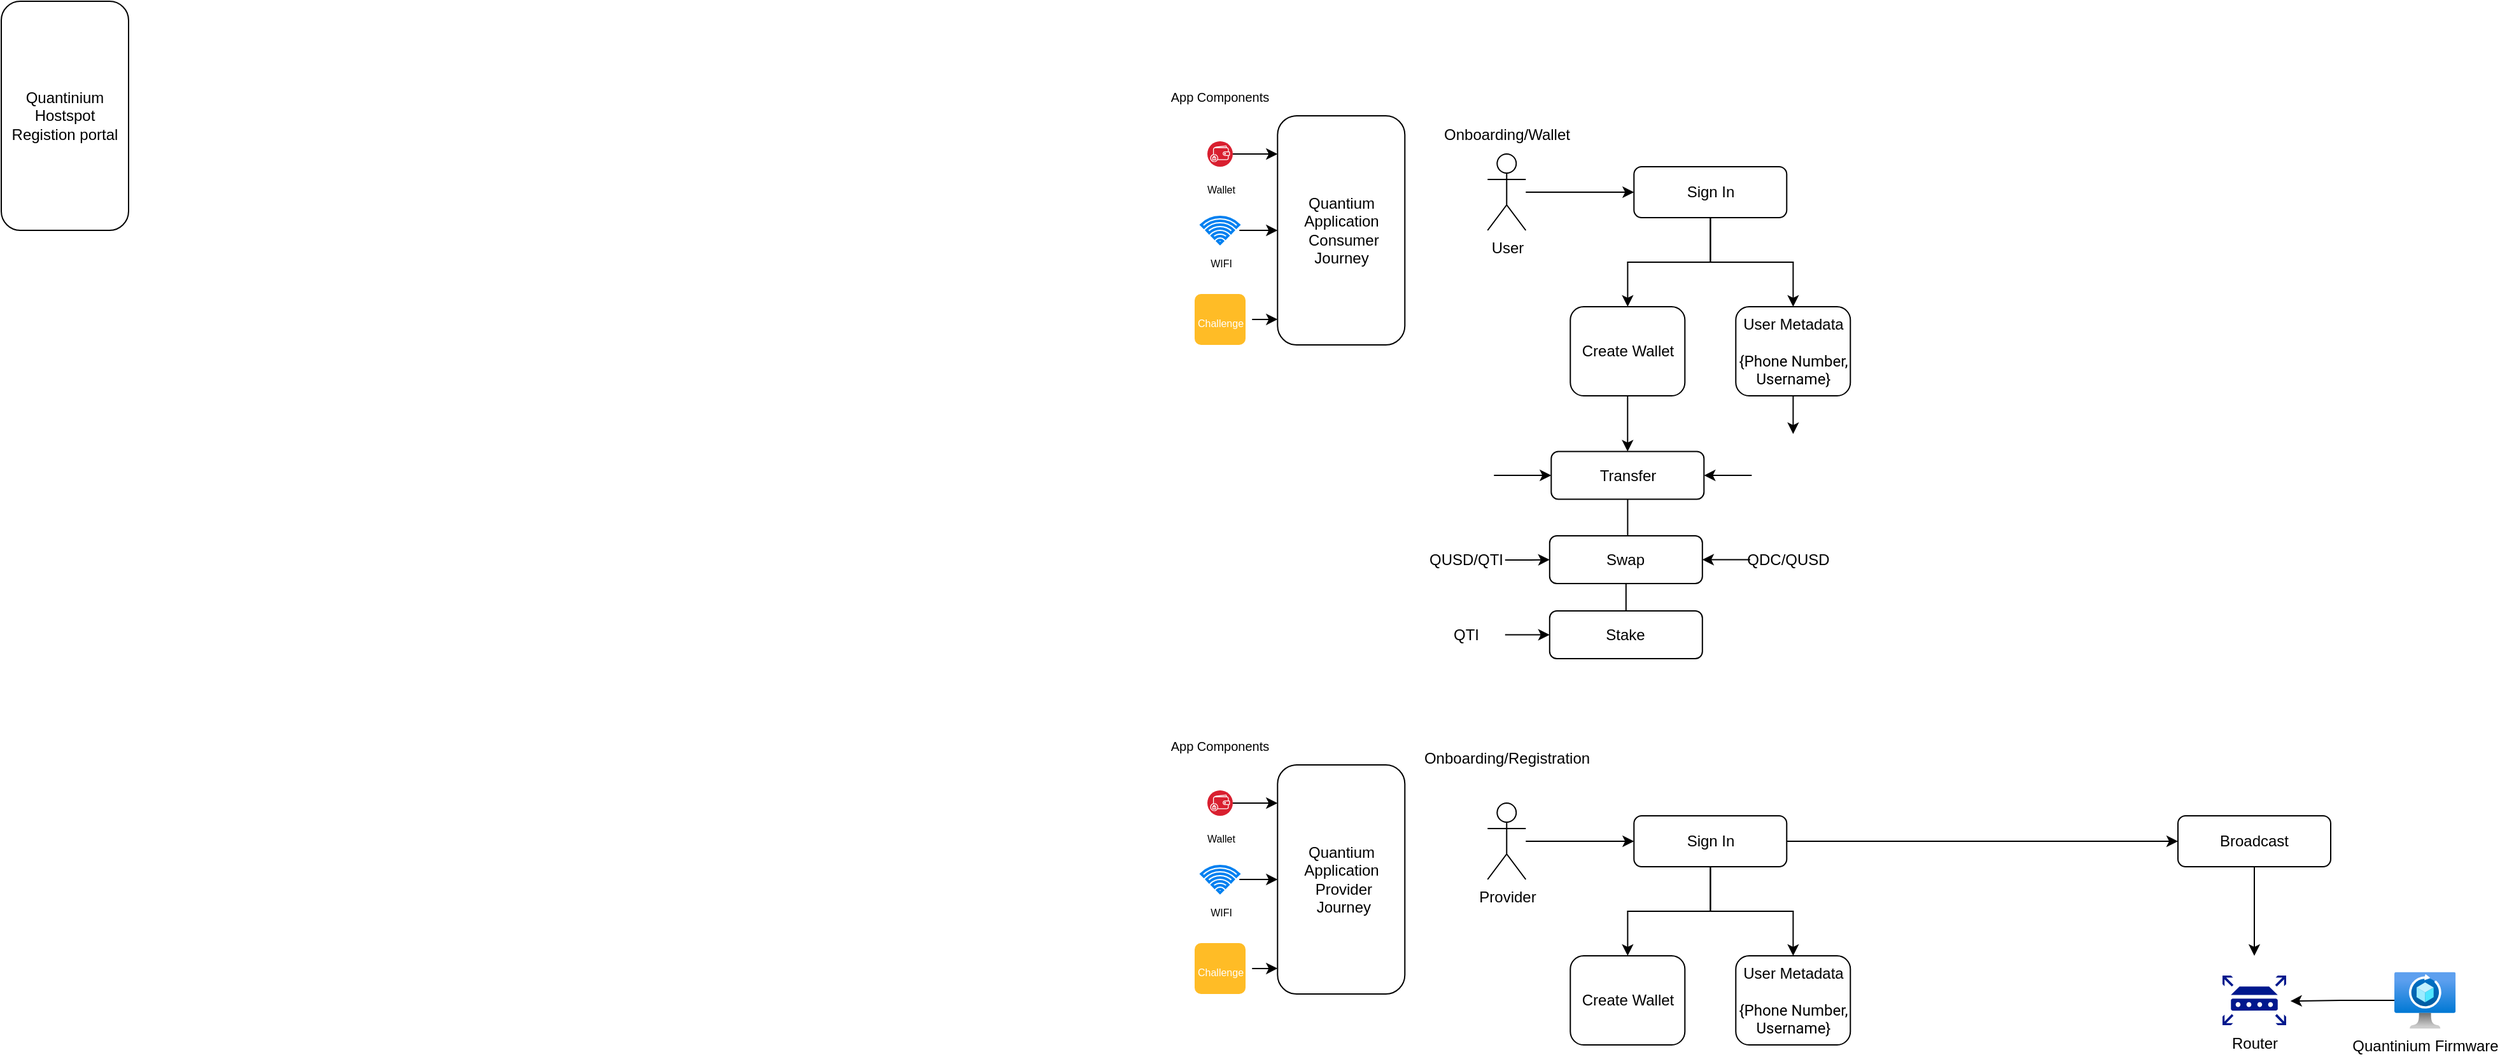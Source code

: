 <mxfile version="24.8.0">
  <diagram name="Page-1" id="w2wgUixRn5SNA8yjD89T">
    <mxGraphModel dx="1863" dy="500" grid="1" gridSize="10" guides="1" tooltips="1" connect="1" arrows="1" fold="1" page="1" pageScale="1" pageWidth="850" pageHeight="1100" math="0" shadow="0">
      <root>
        <mxCell id="0" />
        <mxCell id="1" parent="0" />
        <mxCell id="xLCkrp8KcXFFq_XhmdWr-1" value="Quantium&lt;div&gt;Application&lt;/div&gt;&lt;div&gt;&amp;nbsp;Consumer Journey&lt;br&gt;&lt;/div&gt;" style="rounded=1;whiteSpace=wrap;html=1;" vertex="1" parent="1">
          <mxGeometry x="182.65" y="180" width="100" height="180" as="geometry" />
        </mxCell>
        <mxCell id="xLCkrp8KcXFFq_XhmdWr-2" value="Quantinium Hostspot Registion portal" style="rounded=1;whiteSpace=wrap;html=1;" vertex="1" parent="1">
          <mxGeometry x="-820" y="90" width="100" height="180" as="geometry" />
        </mxCell>
        <mxCell id="xLCkrp8KcXFFq_XhmdWr-3" value="Onboarding/Wallet" style="text;html=1;align=center;verticalAlign=middle;whiteSpace=wrap;rounded=0;" vertex="1" parent="1">
          <mxGeometry x="332.65" y="180" width="60" height="30" as="geometry" />
        </mxCell>
        <mxCell id="xLCkrp8KcXFFq_XhmdWr-8" value="" style="edgeStyle=orthogonalEdgeStyle;rounded=0;orthogonalLoop=1;jettySize=auto;html=1;" edge="1" parent="1" source="xLCkrp8KcXFFq_XhmdWr-4">
          <mxGeometry relative="1" as="geometry">
            <mxPoint x="462.65" y="240" as="targetPoint" />
          </mxGeometry>
        </mxCell>
        <mxCell id="xLCkrp8KcXFFq_XhmdWr-4" value="User" style="shape=umlActor;verticalLabelPosition=bottom;verticalAlign=top;html=1;outlineConnect=0;" vertex="1" parent="1">
          <mxGeometry x="347.65" y="210" width="30" height="60" as="geometry" />
        </mxCell>
        <mxCell id="xLCkrp8KcXFFq_XhmdWr-11" value="" style="edgeStyle=orthogonalEdgeStyle;rounded=0;orthogonalLoop=1;jettySize=auto;html=1;" edge="1" parent="1" source="xLCkrp8KcXFFq_XhmdWr-9" target="xLCkrp8KcXFFq_XhmdWr-10">
          <mxGeometry relative="1" as="geometry" />
        </mxCell>
        <mxCell id="xLCkrp8KcXFFq_XhmdWr-13" style="edgeStyle=orthogonalEdgeStyle;rounded=0;orthogonalLoop=1;jettySize=auto;html=1;" edge="1" parent="1" source="xLCkrp8KcXFFq_XhmdWr-9" target="xLCkrp8KcXFFq_XhmdWr-12">
          <mxGeometry relative="1" as="geometry" />
        </mxCell>
        <mxCell id="xLCkrp8KcXFFq_XhmdWr-9" value="Sign In" style="rounded=1;whiteSpace=wrap;html=1;" vertex="1" parent="1">
          <mxGeometry x="462.65" y="220" width="120" height="40" as="geometry" />
        </mxCell>
        <mxCell id="xLCkrp8KcXFFq_XhmdWr-26" value="" style="edgeStyle=orthogonalEdgeStyle;rounded=0;orthogonalLoop=1;jettySize=auto;html=1;" edge="1" parent="1" source="xLCkrp8KcXFFq_XhmdWr-10" target="xLCkrp8KcXFFq_XhmdWr-25">
          <mxGeometry relative="1" as="geometry" />
        </mxCell>
        <mxCell id="xLCkrp8KcXFFq_XhmdWr-10" value="Create Wallet" style="rounded=1;whiteSpace=wrap;html=1;" vertex="1" parent="1">
          <mxGeometry x="412.65" y="330" width="90" height="70" as="geometry" />
        </mxCell>
        <mxCell id="xLCkrp8KcXFFq_XhmdWr-24" value="" style="edgeStyle=orthogonalEdgeStyle;rounded=0;orthogonalLoop=1;jettySize=auto;html=1;" edge="1" parent="1" source="xLCkrp8KcXFFq_XhmdWr-12" target="xLCkrp8KcXFFq_XhmdWr-23">
          <mxGeometry relative="1" as="geometry" />
        </mxCell>
        <mxCell id="xLCkrp8KcXFFq_XhmdWr-12" value="User Metadata&lt;br&gt;&lt;div&gt;&lt;span style=&quot;font-size: 9pt; font-family: Roboto;&quot;&gt;&lt;br&gt;{Phone Number, Username}&lt;/span&gt;&lt;/div&gt;" style="rounded=1;whiteSpace=wrap;html=1;" vertex="1" parent="1">
          <mxGeometry x="542.65" y="330" width="90" height="70" as="geometry" />
        </mxCell>
        <mxCell id="xLCkrp8KcXFFq_XhmdWr-20" value="" style="edgeStyle=orthogonalEdgeStyle;rounded=0;orthogonalLoop=1;jettySize=auto;html=1;" edge="1" parent="1" source="xLCkrp8KcXFFq_XhmdWr-14" target="xLCkrp8KcXFFq_XhmdWr-1">
          <mxGeometry relative="1" as="geometry">
            <Array as="points">
              <mxPoint x="162.65" y="210" />
              <mxPoint x="162.65" y="210" />
            </Array>
          </mxGeometry>
        </mxCell>
        <mxCell id="xLCkrp8KcXFFq_XhmdWr-14" value="&lt;font style=&quot;font-size: 8px;&quot; color=&quot;#000000&quot;&gt;Wallet&lt;/font&gt;" style="image;aspect=fixed;perimeter=ellipsePerimeter;html=1;align=center;shadow=0;dashed=0;fontColor=#4277BB;labelBackgroundColor=default;fontSize=12;spacingTop=3;image=img/lib/ibm/blockchain/wallet.svg;" vertex="1" parent="1">
          <mxGeometry x="127.5" y="200" width="20" height="20" as="geometry" />
        </mxCell>
        <mxCell id="xLCkrp8KcXFFq_XhmdWr-15" value="&lt;font style=&quot;font-size: 8px;&quot;&gt;WIFI&lt;/font&gt;" style="html=1;verticalLabelPosition=bottom;align=center;labelBackgroundColor=#ffffff;verticalAlign=top;strokeWidth=2;strokeColor=#0080F0;shadow=0;dashed=0;shape=mxgraph.ios7.icons.wifi;pointerEvents=1" vertex="1" parent="1">
          <mxGeometry x="122.65" y="259.5" width="29.7" height="21" as="geometry" />
        </mxCell>
        <mxCell id="xLCkrp8KcXFFq_XhmdWr-18" value="&lt;font style=&quot;font-size: 8px;&quot;&gt;Challenge&lt;/font&gt;" style="html=1;shadow=0;dashed=0;shape=mxgraph.bootstrap.rrect;rSize=5;strokeColor=none;strokeWidth=1;fillColor=#FFBC26;fontColor=#FFFFFF;whiteSpace=wrap;align=center;verticalAlign=middle;spacingLeft=0;fontStyle=0;fontSize=16;spacing=5;" vertex="1" parent="1">
          <mxGeometry x="117.5" y="320" width="40" height="40" as="geometry" />
        </mxCell>
        <mxCell id="xLCkrp8KcXFFq_XhmdWr-19" value="&lt;font style=&quot;font-size: 10px;&quot;&gt;App Components&lt;/font&gt;" style="text;html=1;align=center;verticalAlign=middle;whiteSpace=wrap;rounded=0;" vertex="1" parent="1">
          <mxGeometry x="90" y="150" width="95" height="30" as="geometry" />
        </mxCell>
        <mxCell id="xLCkrp8KcXFFq_XhmdWr-21" value="" style="edgeStyle=orthogonalEdgeStyle;rounded=0;orthogonalLoop=1;jettySize=auto;html=1;" edge="1" parent="1">
          <mxGeometry relative="1" as="geometry">
            <mxPoint x="152.65" y="270" as="sourcePoint" />
            <mxPoint x="182.65" y="270" as="targetPoint" />
            <Array as="points">
              <mxPoint x="162.65" y="270" />
              <mxPoint x="162.65" y="270" />
            </Array>
          </mxGeometry>
        </mxCell>
        <mxCell id="xLCkrp8KcXFFq_XhmdWr-22" value="" style="edgeStyle=orthogonalEdgeStyle;rounded=0;orthogonalLoop=1;jettySize=auto;html=1;" edge="1" parent="1">
          <mxGeometry relative="1" as="geometry">
            <mxPoint x="162.65" y="340" as="sourcePoint" />
            <mxPoint x="182.65" y="339.92" as="targetPoint" />
            <Array as="points">
              <mxPoint x="162.65" y="339.92" />
              <mxPoint x="162.65" y="339.92" />
            </Array>
          </mxGeometry>
        </mxCell>
        <mxCell id="xLCkrp8KcXFFq_XhmdWr-27" value="" style="edgeStyle=orthogonalEdgeStyle;rounded=0;orthogonalLoop=1;jettySize=auto;html=1;" edge="1" parent="1" source="xLCkrp8KcXFFq_XhmdWr-23" target="xLCkrp8KcXFFq_XhmdWr-25">
          <mxGeometry relative="1" as="geometry" />
        </mxCell>
        <mxCell id="xLCkrp8KcXFFq_XhmdWr-23" value="" style="shape=image;html=1;verticalAlign=top;verticalLabelPosition=bottom;labelBackgroundColor=#ffffff;imageAspect=0;aspect=fixed;image=https://cdn1.iconfinder.com/data/icons/unicons-line-vol-5/24/qrcode-scan-128.png" vertex="1" parent="1">
          <mxGeometry x="555.15" y="430" width="65" height="65" as="geometry" />
        </mxCell>
        <mxCell id="xLCkrp8KcXFFq_XhmdWr-41" value="" style="edgeStyle=orthogonalEdgeStyle;rounded=0;orthogonalLoop=1;jettySize=auto;html=1;endArrow=none;endFill=0;" edge="1" parent="1" source="xLCkrp8KcXFFq_XhmdWr-25" target="xLCkrp8KcXFFq_XhmdWr-32">
          <mxGeometry relative="1" as="geometry" />
        </mxCell>
        <mxCell id="xLCkrp8KcXFFq_XhmdWr-25" value="Transfer" style="whiteSpace=wrap;html=1;rounded=1;" vertex="1" parent="1">
          <mxGeometry x="397.65" y="443.75" width="120" height="37.5" as="geometry" />
        </mxCell>
        <mxCell id="xLCkrp8KcXFFq_XhmdWr-30" value="" style="edgeStyle=orthogonalEdgeStyle;rounded=0;orthogonalLoop=1;jettySize=auto;html=1;" edge="1" parent="1" source="xLCkrp8KcXFFq_XhmdWr-29" target="xLCkrp8KcXFFq_XhmdWr-25">
          <mxGeometry relative="1" as="geometry" />
        </mxCell>
        <mxCell id="xLCkrp8KcXFFq_XhmdWr-29" value="" style="shape=image;html=1;verticalAlign=top;verticalLabelPosition=bottom;labelBackgroundColor=#ffffff;imageAspect=0;aspect=fixed;image=https://cdn1.iconfinder.com/data/icons/smartphone-signal-5g-trading/64/Smartphone_NFC-128.png" vertex="1" parent="1">
          <mxGeometry x="312.65" y="442.5" width="40" height="40" as="geometry" />
        </mxCell>
        <mxCell id="xLCkrp8KcXFFq_XhmdWr-31" value="Swap" style="whiteSpace=wrap;html=1;rounded=1;" vertex="1" parent="1">
          <mxGeometry x="396.4" y="510" width="120" height="37.5" as="geometry" />
        </mxCell>
        <mxCell id="xLCkrp8KcXFFq_XhmdWr-32" value="Stake" style="whiteSpace=wrap;html=1;rounded=1;" vertex="1" parent="1">
          <mxGeometry x="396.4" y="569" width="120" height="37.5" as="geometry" />
        </mxCell>
        <mxCell id="xLCkrp8KcXFFq_XhmdWr-37" value="" style="edgeStyle=orthogonalEdgeStyle;rounded=0;orthogonalLoop=1;jettySize=auto;html=1;" edge="1" parent="1" source="xLCkrp8KcXFFq_XhmdWr-33" target="xLCkrp8KcXFFq_XhmdWr-32">
          <mxGeometry relative="1" as="geometry" />
        </mxCell>
        <mxCell id="xLCkrp8KcXFFq_XhmdWr-33" value="QTI" style="text;html=1;align=center;verticalAlign=middle;whiteSpace=wrap;rounded=0;" vertex="1" parent="1">
          <mxGeometry x="301.4" y="572.75" width="60" height="30" as="geometry" />
        </mxCell>
        <mxCell id="xLCkrp8KcXFFq_XhmdWr-39" style="edgeStyle=orthogonalEdgeStyle;rounded=0;orthogonalLoop=1;jettySize=auto;html=1;entryX=0;entryY=0.5;entryDx=0;entryDy=0;" edge="1" parent="1" source="xLCkrp8KcXFFq_XhmdWr-34" target="xLCkrp8KcXFFq_XhmdWr-31">
          <mxGeometry relative="1" as="geometry" />
        </mxCell>
        <mxCell id="xLCkrp8KcXFFq_XhmdWr-34" value="QUSD/QTI" style="text;html=1;align=center;verticalAlign=middle;whiteSpace=wrap;rounded=0;" vertex="1" parent="1">
          <mxGeometry x="301.4" y="514" width="60" height="30" as="geometry" />
        </mxCell>
        <mxCell id="xLCkrp8KcXFFq_XhmdWr-40" style="edgeStyle=orthogonalEdgeStyle;rounded=0;orthogonalLoop=1;jettySize=auto;html=1;entryX=1;entryY=0.5;entryDx=0;entryDy=0;" edge="1" parent="1" source="xLCkrp8KcXFFq_XhmdWr-35" target="xLCkrp8KcXFFq_XhmdWr-31">
          <mxGeometry relative="1" as="geometry" />
        </mxCell>
        <mxCell id="xLCkrp8KcXFFq_XhmdWr-35" value="QDC/QUSD" style="text;html=1;align=center;verticalAlign=middle;whiteSpace=wrap;rounded=0;" vertex="1" parent="1">
          <mxGeometry x="553.9" y="513.75" width="60" height="30" as="geometry" />
        </mxCell>
        <mxCell id="xLCkrp8KcXFFq_XhmdWr-43" value="Quantium&lt;div&gt;Application&lt;/div&gt;&lt;div&gt;&amp;nbsp;Provider&lt;br&gt;&amp;nbsp;Journey&lt;br&gt;&lt;/div&gt;" style="rounded=1;whiteSpace=wrap;html=1;" vertex="1" parent="1">
          <mxGeometry x="182.65" y="690" width="100" height="180" as="geometry" />
        </mxCell>
        <mxCell id="xLCkrp8KcXFFq_XhmdWr-44" value="" style="edgeStyle=orthogonalEdgeStyle;rounded=0;orthogonalLoop=1;jettySize=auto;html=1;" edge="1" parent="1" source="xLCkrp8KcXFFq_XhmdWr-45" target="xLCkrp8KcXFFq_XhmdWr-43">
          <mxGeometry relative="1" as="geometry">
            <Array as="points">
              <mxPoint x="162.65" y="720" />
              <mxPoint x="162.65" y="720" />
            </Array>
          </mxGeometry>
        </mxCell>
        <mxCell id="xLCkrp8KcXFFq_XhmdWr-45" value="&lt;font style=&quot;font-size: 8px;&quot; color=&quot;#000000&quot;&gt;Wallet&lt;/font&gt;" style="image;aspect=fixed;perimeter=ellipsePerimeter;html=1;align=center;shadow=0;dashed=0;fontColor=#4277BB;labelBackgroundColor=default;fontSize=12;spacingTop=3;image=img/lib/ibm/blockchain/wallet.svg;" vertex="1" parent="1">
          <mxGeometry x="127.5" y="710" width="20" height="20" as="geometry" />
        </mxCell>
        <mxCell id="xLCkrp8KcXFFq_XhmdWr-46" value="&lt;font style=&quot;font-size: 8px;&quot;&gt;WIFI&lt;/font&gt;" style="html=1;verticalLabelPosition=bottom;align=center;labelBackgroundColor=#ffffff;verticalAlign=top;strokeWidth=2;strokeColor=#0080F0;shadow=0;dashed=0;shape=mxgraph.ios7.icons.wifi;pointerEvents=1" vertex="1" parent="1">
          <mxGeometry x="122.65" y="769.5" width="29.7" height="21" as="geometry" />
        </mxCell>
        <mxCell id="xLCkrp8KcXFFq_XhmdWr-47" value="&lt;font style=&quot;font-size: 8px;&quot;&gt;Challenge&lt;/font&gt;" style="html=1;shadow=0;dashed=0;shape=mxgraph.bootstrap.rrect;rSize=5;strokeColor=none;strokeWidth=1;fillColor=#FFBC26;fontColor=#FFFFFF;whiteSpace=wrap;align=center;verticalAlign=middle;spacingLeft=0;fontStyle=0;fontSize=16;spacing=5;" vertex="1" parent="1">
          <mxGeometry x="117.5" y="830" width="40" height="40" as="geometry" />
        </mxCell>
        <mxCell id="xLCkrp8KcXFFq_XhmdWr-48" value="&lt;font style=&quot;font-size: 10px;&quot;&gt;App Components&lt;/font&gt;" style="text;html=1;align=center;verticalAlign=middle;whiteSpace=wrap;rounded=0;" vertex="1" parent="1">
          <mxGeometry x="90" y="660" width="95" height="30" as="geometry" />
        </mxCell>
        <mxCell id="xLCkrp8KcXFFq_XhmdWr-49" value="" style="edgeStyle=orthogonalEdgeStyle;rounded=0;orthogonalLoop=1;jettySize=auto;html=1;" edge="1" parent="1">
          <mxGeometry relative="1" as="geometry">
            <mxPoint x="152.65" y="780" as="sourcePoint" />
            <mxPoint x="182.65" y="780" as="targetPoint" />
            <Array as="points">
              <mxPoint x="162.65" y="780" />
              <mxPoint x="162.65" y="780" />
            </Array>
          </mxGeometry>
        </mxCell>
        <mxCell id="xLCkrp8KcXFFq_XhmdWr-50" value="" style="edgeStyle=orthogonalEdgeStyle;rounded=0;orthogonalLoop=1;jettySize=auto;html=1;" edge="1" parent="1">
          <mxGeometry relative="1" as="geometry">
            <mxPoint x="162.65" y="850" as="sourcePoint" />
            <mxPoint x="182.65" y="849.92" as="targetPoint" />
            <Array as="points">
              <mxPoint x="162.65" y="849.92" />
              <mxPoint x="162.65" y="849.92" />
            </Array>
          </mxGeometry>
        </mxCell>
        <mxCell id="xLCkrp8KcXFFq_XhmdWr-58" value="" style="edgeStyle=orthogonalEdgeStyle;rounded=0;orthogonalLoop=1;jettySize=auto;html=1;" edge="1" parent="1" source="xLCkrp8KcXFFq_XhmdWr-51" target="xLCkrp8KcXFFq_XhmdWr-55">
          <mxGeometry relative="1" as="geometry" />
        </mxCell>
        <mxCell id="xLCkrp8KcXFFq_XhmdWr-51" value="Provider" style="shape=umlActor;verticalLabelPosition=bottom;verticalAlign=top;html=1;outlineConnect=0;" vertex="1" parent="1">
          <mxGeometry x="347.65" y="720" width="30" height="60" as="geometry" />
        </mxCell>
        <mxCell id="xLCkrp8KcXFFq_XhmdWr-52" value="Onboarding/Registration" style="text;html=1;align=center;verticalAlign=middle;whiteSpace=wrap;rounded=0;" vertex="1" parent="1">
          <mxGeometry x="332.65" y="670" width="60" height="30" as="geometry" />
        </mxCell>
        <mxCell id="xLCkrp8KcXFFq_XhmdWr-53" value="" style="edgeStyle=orthogonalEdgeStyle;rounded=0;orthogonalLoop=1;jettySize=auto;html=1;" edge="1" parent="1" source="xLCkrp8KcXFFq_XhmdWr-55" target="xLCkrp8KcXFFq_XhmdWr-56">
          <mxGeometry relative="1" as="geometry" />
        </mxCell>
        <mxCell id="xLCkrp8KcXFFq_XhmdWr-54" style="edgeStyle=orthogonalEdgeStyle;rounded=0;orthogonalLoop=1;jettySize=auto;html=1;" edge="1" parent="1" source="xLCkrp8KcXFFq_XhmdWr-55" target="xLCkrp8KcXFFq_XhmdWr-57">
          <mxGeometry relative="1" as="geometry" />
        </mxCell>
        <mxCell id="xLCkrp8KcXFFq_XhmdWr-62" style="edgeStyle=orthogonalEdgeStyle;rounded=0;orthogonalLoop=1;jettySize=auto;html=1;entryX=0;entryY=0.5;entryDx=0;entryDy=0;" edge="1" parent="1" source="xLCkrp8KcXFFq_XhmdWr-55" target="xLCkrp8KcXFFq_XhmdWr-60">
          <mxGeometry relative="1" as="geometry" />
        </mxCell>
        <mxCell id="xLCkrp8KcXFFq_XhmdWr-55" value="Sign In" style="rounded=1;whiteSpace=wrap;html=1;" vertex="1" parent="1">
          <mxGeometry x="462.65" y="730" width="120" height="40" as="geometry" />
        </mxCell>
        <mxCell id="xLCkrp8KcXFFq_XhmdWr-56" value="Create Wallet" style="rounded=1;whiteSpace=wrap;html=1;" vertex="1" parent="1">
          <mxGeometry x="412.65" y="840" width="90" height="70" as="geometry" />
        </mxCell>
        <mxCell id="xLCkrp8KcXFFq_XhmdWr-57" value="User Metadata&lt;br&gt;&lt;div&gt;&lt;span style=&quot;font-size: 9pt; font-family: Roboto;&quot;&gt;&lt;br&gt;{Phone Number, Username}&lt;/span&gt;&lt;/div&gt;" style="rounded=1;whiteSpace=wrap;html=1;" vertex="1" parent="1">
          <mxGeometry x="542.65" y="840" width="90" height="70" as="geometry" />
        </mxCell>
        <mxCell id="xLCkrp8KcXFFq_XhmdWr-63" style="edgeStyle=orthogonalEdgeStyle;rounded=0;orthogonalLoop=1;jettySize=auto;html=1;" edge="1" parent="1" source="xLCkrp8KcXFFq_XhmdWr-60">
          <mxGeometry relative="1" as="geometry">
            <mxPoint x="950" y="840" as="targetPoint" />
          </mxGeometry>
        </mxCell>
        <mxCell id="xLCkrp8KcXFFq_XhmdWr-60" value="Broadcast" style="rounded=1;whiteSpace=wrap;html=1;" vertex="1" parent="1">
          <mxGeometry x="890" y="730" width="120" height="40" as="geometry" />
        </mxCell>
        <mxCell id="xLCkrp8KcXFFq_XhmdWr-64" value="Router" style="sketch=0;aspect=fixed;pointerEvents=1;shadow=0;dashed=0;html=1;strokeColor=none;labelPosition=center;verticalLabelPosition=bottom;verticalAlign=top;align=center;fillColor=#00188D;shape=mxgraph.mscae.enterprise.router" vertex="1" parent="1">
          <mxGeometry x="925" y="855.5" width="50" height="39" as="geometry" />
        </mxCell>
        <mxCell id="xLCkrp8KcXFFq_XhmdWr-66" value="Quantinium Firmware" style="image;aspect=fixed;html=1;points=[];align=center;fontSize=12;image=img/lib/azure2/networking/Spot_VM.svg;" vertex="1" parent="1">
          <mxGeometry x="1060" y="852.75" width="48.18" height="44.5" as="geometry" />
        </mxCell>
        <mxCell id="xLCkrp8KcXFFq_XhmdWr-67" style="edgeStyle=orthogonalEdgeStyle;rounded=0;orthogonalLoop=1;jettySize=auto;html=1;entryX=1.067;entryY=0.514;entryDx=0;entryDy=0;entryPerimeter=0;" edge="1" parent="1" source="xLCkrp8KcXFFq_XhmdWr-66" target="xLCkrp8KcXFFq_XhmdWr-64">
          <mxGeometry relative="1" as="geometry" />
        </mxCell>
      </root>
    </mxGraphModel>
  </diagram>
</mxfile>
